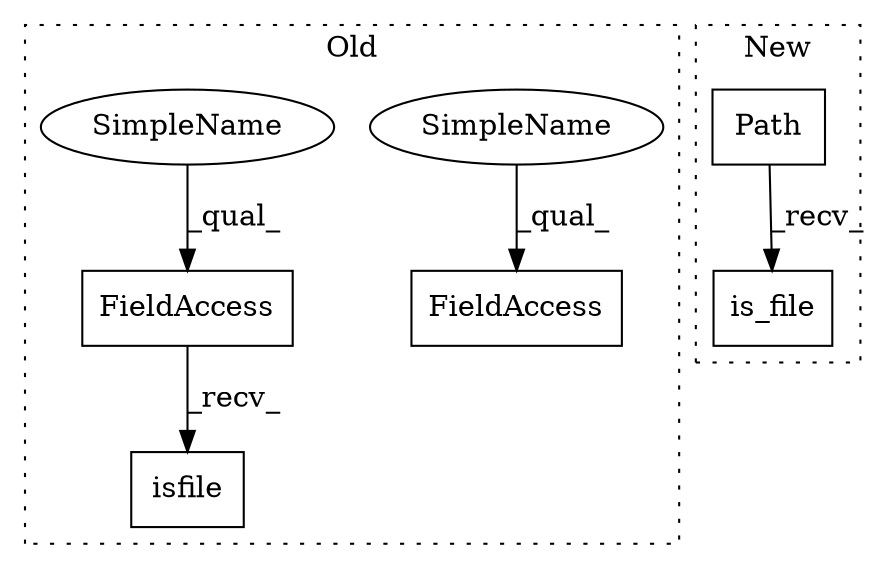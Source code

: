 digraph G {
subgraph cluster0 {
1 [label="isfile" a="32" s="1076,1098" l="7,1" shape="box"];
3 [label="FieldAccess" a="22" s="1068" l="7" shape="box"];
5 [label="FieldAccess" a="22" s="535" l="7" shape="box"];
6 [label="SimpleName" a="42" s="535" l="2" shape="ellipse"];
7 [label="SimpleName" a="42" s="1068" l="2" shape="ellipse"];
label = "Old";
style="dotted";
}
subgraph cluster1 {
2 [label="is_file" a="32" s="695" l="9" shape="box"];
4 [label="Path" a="32" s="673,693" l="5,1" shape="box"];
label = "New";
style="dotted";
}
3 -> 1 [label="_recv_"];
4 -> 2 [label="_recv_"];
6 -> 5 [label="_qual_"];
7 -> 3 [label="_qual_"];
}